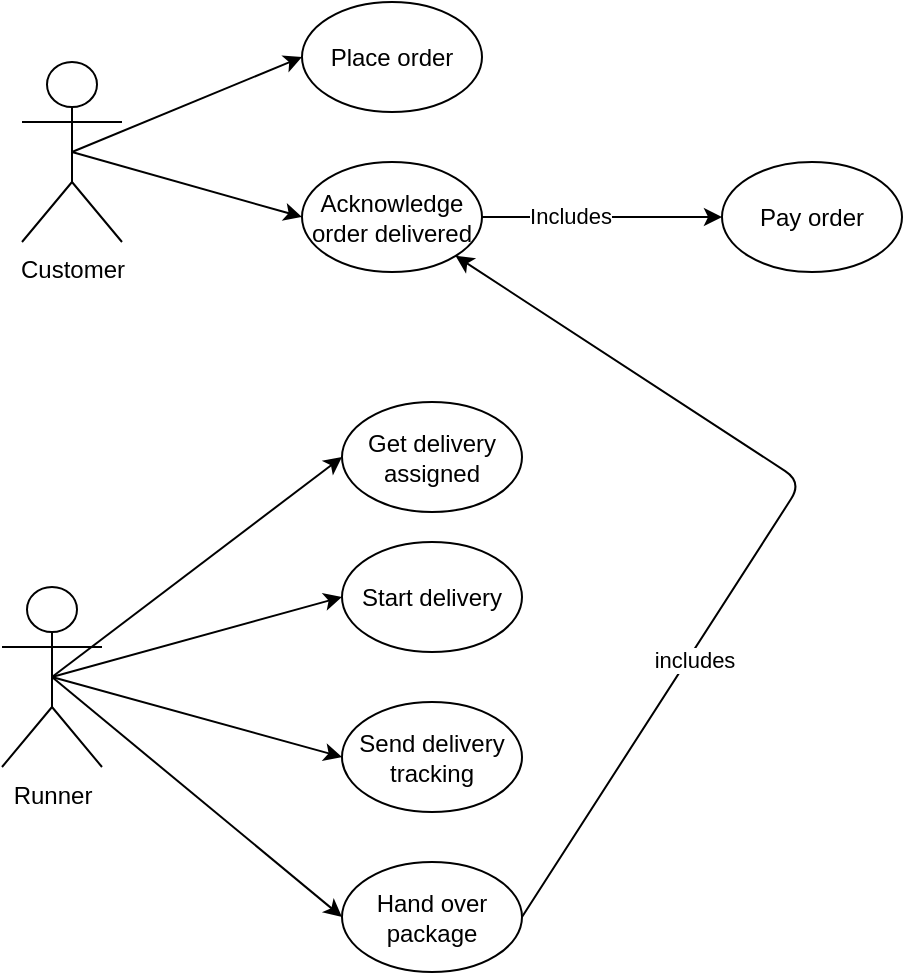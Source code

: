 <mxfile version="13.0.9" type="device"><diagram id="xjgY73SiHKh4dGBgwkNy" name="Page-1"><mxGraphModel dx="1422" dy="762" grid="1" gridSize="10" guides="1" tooltips="1" connect="1" arrows="1" fold="1" page="1" pageScale="1" pageWidth="850" pageHeight="1100" math="0" shadow="0"><root><mxCell id="0"/><mxCell id="1" parent="0"/><mxCell id="xsQl7_g_bbTOHo5iCf3j-1" value="Customer" style="shape=umlActor;verticalLabelPosition=bottom;labelBackgroundColor=#ffffff;verticalAlign=top;html=1;outlineConnect=0;" vertex="1" parent="1"><mxGeometry x="80" y="80" width="50" height="90" as="geometry"/></mxCell><mxCell id="xsQl7_g_bbTOHo5iCf3j-4" value="Runner" style="shape=umlActor;verticalLabelPosition=bottom;labelBackgroundColor=#ffffff;verticalAlign=top;html=1;outlineConnect=0;" vertex="1" parent="1"><mxGeometry x="70" y="342.5" width="50" height="90" as="geometry"/></mxCell><mxCell id="xsQl7_g_bbTOHo5iCf3j-5" value="Place order" style="ellipse;whiteSpace=wrap;html=1;" vertex="1" parent="1"><mxGeometry x="220" y="50" width="90" height="55" as="geometry"/></mxCell><mxCell id="xsQl7_g_bbTOHo5iCf3j-8" value="Get delivery assigned" style="ellipse;whiteSpace=wrap;html=1;" vertex="1" parent="1"><mxGeometry x="240" y="250" width="90" height="55" as="geometry"/></mxCell><mxCell id="xsQl7_g_bbTOHo5iCf3j-9" value="Start delivery" style="ellipse;whiteSpace=wrap;html=1;" vertex="1" parent="1"><mxGeometry x="240" y="320" width="90" height="55" as="geometry"/></mxCell><mxCell id="xsQl7_g_bbTOHo5iCf3j-10" value="Send delivery tracking" style="ellipse;whiteSpace=wrap;html=1;" vertex="1" parent="1"><mxGeometry x="240" y="400" width="90" height="55" as="geometry"/></mxCell><mxCell id="xsQl7_g_bbTOHo5iCf3j-12" value="Hand over package" style="ellipse;whiteSpace=wrap;html=1;" vertex="1" parent="1"><mxGeometry x="240" y="480" width="90" height="55" as="geometry"/></mxCell><mxCell id="xsQl7_g_bbTOHo5iCf3j-13" value="Acknowledge order delivered" style="ellipse;whiteSpace=wrap;html=1;" vertex="1" parent="1"><mxGeometry x="220" y="130" width="90" height="55" as="geometry"/></mxCell><mxCell id="xsQl7_g_bbTOHo5iCf3j-14" value="Pay order" style="ellipse;whiteSpace=wrap;html=1;" vertex="1" parent="1"><mxGeometry x="430" y="130" width="90" height="55" as="geometry"/></mxCell><mxCell id="xsQl7_g_bbTOHo5iCf3j-15" value="" style="endArrow=classic;html=1;exitX=0.5;exitY=0.5;exitDx=0;exitDy=0;exitPerimeter=0;entryX=0;entryY=0.5;entryDx=0;entryDy=0;" edge="1" parent="1" source="xsQl7_g_bbTOHo5iCf3j-1" target="xsQl7_g_bbTOHo5iCf3j-5"><mxGeometry width="50" height="50" relative="1" as="geometry"><mxPoint x="30" y="310" as="sourcePoint"/><mxPoint x="80" y="260" as="targetPoint"/></mxGeometry></mxCell><mxCell id="xsQl7_g_bbTOHo5iCf3j-16" value="" style="endArrow=classic;html=1;exitX=0.5;exitY=0.5;exitDx=0;exitDy=0;exitPerimeter=0;entryX=0;entryY=0.5;entryDx=0;entryDy=0;" edge="1" parent="1" source="xsQl7_g_bbTOHo5iCf3j-1" target="xsQl7_g_bbTOHo5iCf3j-13"><mxGeometry width="50" height="50" relative="1" as="geometry"><mxPoint x="115" y="135" as="sourcePoint"/><mxPoint x="230" y="87.5" as="targetPoint"/></mxGeometry></mxCell><mxCell id="xsQl7_g_bbTOHo5iCf3j-17" value="" style="endArrow=classic;html=1;exitX=1;exitY=0.5;exitDx=0;exitDy=0;entryX=0;entryY=0.5;entryDx=0;entryDy=0;" edge="1" parent="1" source="xsQl7_g_bbTOHo5iCf3j-13" target="xsQl7_g_bbTOHo5iCf3j-14"><mxGeometry width="50" height="50" relative="1" as="geometry"><mxPoint x="370" y="260" as="sourcePoint"/><mxPoint x="420" y="210" as="targetPoint"/></mxGeometry></mxCell><mxCell id="xsQl7_g_bbTOHo5iCf3j-18" value="Includes" style="edgeLabel;html=1;align=center;verticalAlign=middle;resizable=0;points=[];" vertex="1" connectable="0" parent="xsQl7_g_bbTOHo5iCf3j-17"><mxGeometry x="-0.267" y="2" relative="1" as="geometry"><mxPoint y="1" as="offset"/></mxGeometry></mxCell><mxCell id="xsQl7_g_bbTOHo5iCf3j-19" value="" style="endArrow=classic;html=1;exitX=0.5;exitY=0.5;exitDx=0;exitDy=0;exitPerimeter=0;entryX=0;entryY=0.5;entryDx=0;entryDy=0;" edge="1" parent="1" source="xsQl7_g_bbTOHo5iCf3j-4" target="xsQl7_g_bbTOHo5iCf3j-8"><mxGeometry width="50" height="50" relative="1" as="geometry"><mxPoint x="70" y="580" as="sourcePoint"/><mxPoint x="120" y="530" as="targetPoint"/></mxGeometry></mxCell><mxCell id="xsQl7_g_bbTOHo5iCf3j-20" value="" style="endArrow=classic;html=1;exitX=0.5;exitY=0.5;exitDx=0;exitDy=0;exitPerimeter=0;entryX=0;entryY=0.5;entryDx=0;entryDy=0;" edge="1" parent="1" source="xsQl7_g_bbTOHo5iCf3j-4" target="xsQl7_g_bbTOHo5iCf3j-9"><mxGeometry width="50" height="50" relative="1" as="geometry"><mxPoint x="105" y="397.5" as="sourcePoint"/><mxPoint x="250" y="287.5" as="targetPoint"/></mxGeometry></mxCell><mxCell id="xsQl7_g_bbTOHo5iCf3j-21" value="" style="endArrow=classic;html=1;entryX=0;entryY=0.5;entryDx=0;entryDy=0;exitX=0.5;exitY=0.5;exitDx=0;exitDy=0;exitPerimeter=0;" edge="1" parent="1" source="xsQl7_g_bbTOHo5iCf3j-4" target="xsQl7_g_bbTOHo5iCf3j-10"><mxGeometry width="50" height="50" relative="1" as="geometry"><mxPoint x="105" y="397.5" as="sourcePoint"/><mxPoint x="250" y="357.5" as="targetPoint"/></mxGeometry></mxCell><mxCell id="xsQl7_g_bbTOHo5iCf3j-22" value="" style="endArrow=classic;html=1;entryX=0;entryY=0.5;entryDx=0;entryDy=0;exitX=0.5;exitY=0.5;exitDx=0;exitDy=0;exitPerimeter=0;" edge="1" parent="1" source="xsQl7_g_bbTOHo5iCf3j-4" target="xsQl7_g_bbTOHo5iCf3j-12"><mxGeometry width="50" height="50" relative="1" as="geometry"><mxPoint x="130" y="404.397" as="sourcePoint"/><mxPoint x="250" y="437.5" as="targetPoint"/></mxGeometry></mxCell><mxCell id="xsQl7_g_bbTOHo5iCf3j-23" value="" style="endArrow=classic;html=1;exitX=1;exitY=0.5;exitDx=0;exitDy=0;entryX=1;entryY=1;entryDx=0;entryDy=0;" edge="1" parent="1" source="xsQl7_g_bbTOHo5iCf3j-12" target="xsQl7_g_bbTOHo5iCf3j-13"><mxGeometry width="50" height="50" relative="1" as="geometry"><mxPoint x="520" y="500" as="sourcePoint"/><mxPoint x="480" y="280" as="targetPoint"/><Array as="points"><mxPoint x="470" y="290"/></Array></mxGeometry></mxCell><mxCell id="xsQl7_g_bbTOHo5iCf3j-24" value="includes" style="edgeLabel;html=1;align=center;verticalAlign=middle;resizable=0;points=[];" vertex="1" connectable="0" parent="xsQl7_g_bbTOHo5iCf3j-23"><mxGeometry x="-0.336" y="-3" relative="1" as="geometry"><mxPoint as="offset"/></mxGeometry></mxCell></root></mxGraphModel></diagram></mxfile>